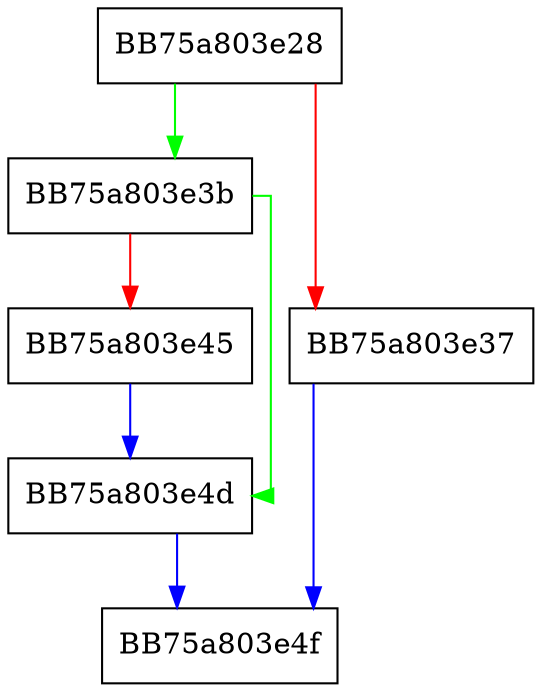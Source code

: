 digraph ConfigSaysScanReparsePoints {
  node [shape="box"];
  graph [splines=ortho];
  BB75a803e28 -> BB75a803e3b [color="green"];
  BB75a803e28 -> BB75a803e37 [color="red"];
  BB75a803e37 -> BB75a803e4f [color="blue"];
  BB75a803e3b -> BB75a803e4d [color="green"];
  BB75a803e3b -> BB75a803e45 [color="red"];
  BB75a803e45 -> BB75a803e4d [color="blue"];
  BB75a803e4d -> BB75a803e4f [color="blue"];
}